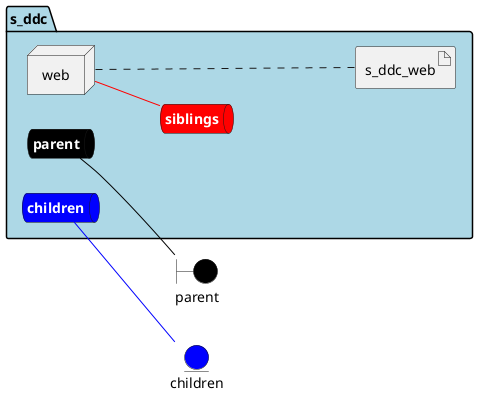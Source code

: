 @startuml

left to right direction


boundary parent #black


entity children #blue




package "s_ddc" #lightblue {
    queue parentnet #black [
            <b><color:white>parent</color></b>
    ]
    
    parentnet -[#black]- parent
    
    queue childrennet #blue [
            <b><color:white>children</color></b>
    ]
    
    childrennet -[#blue]- children
    
    queue siblingsnet #red [
            <b><color:white>siblings</color></b>
    ]
    

node "web" as webService


        artifact "s_ddc_web" as s_ddc_webimage
    
}

webService -[#red]- siblingsnet
webService .... s_ddc_webimage


@enduml
